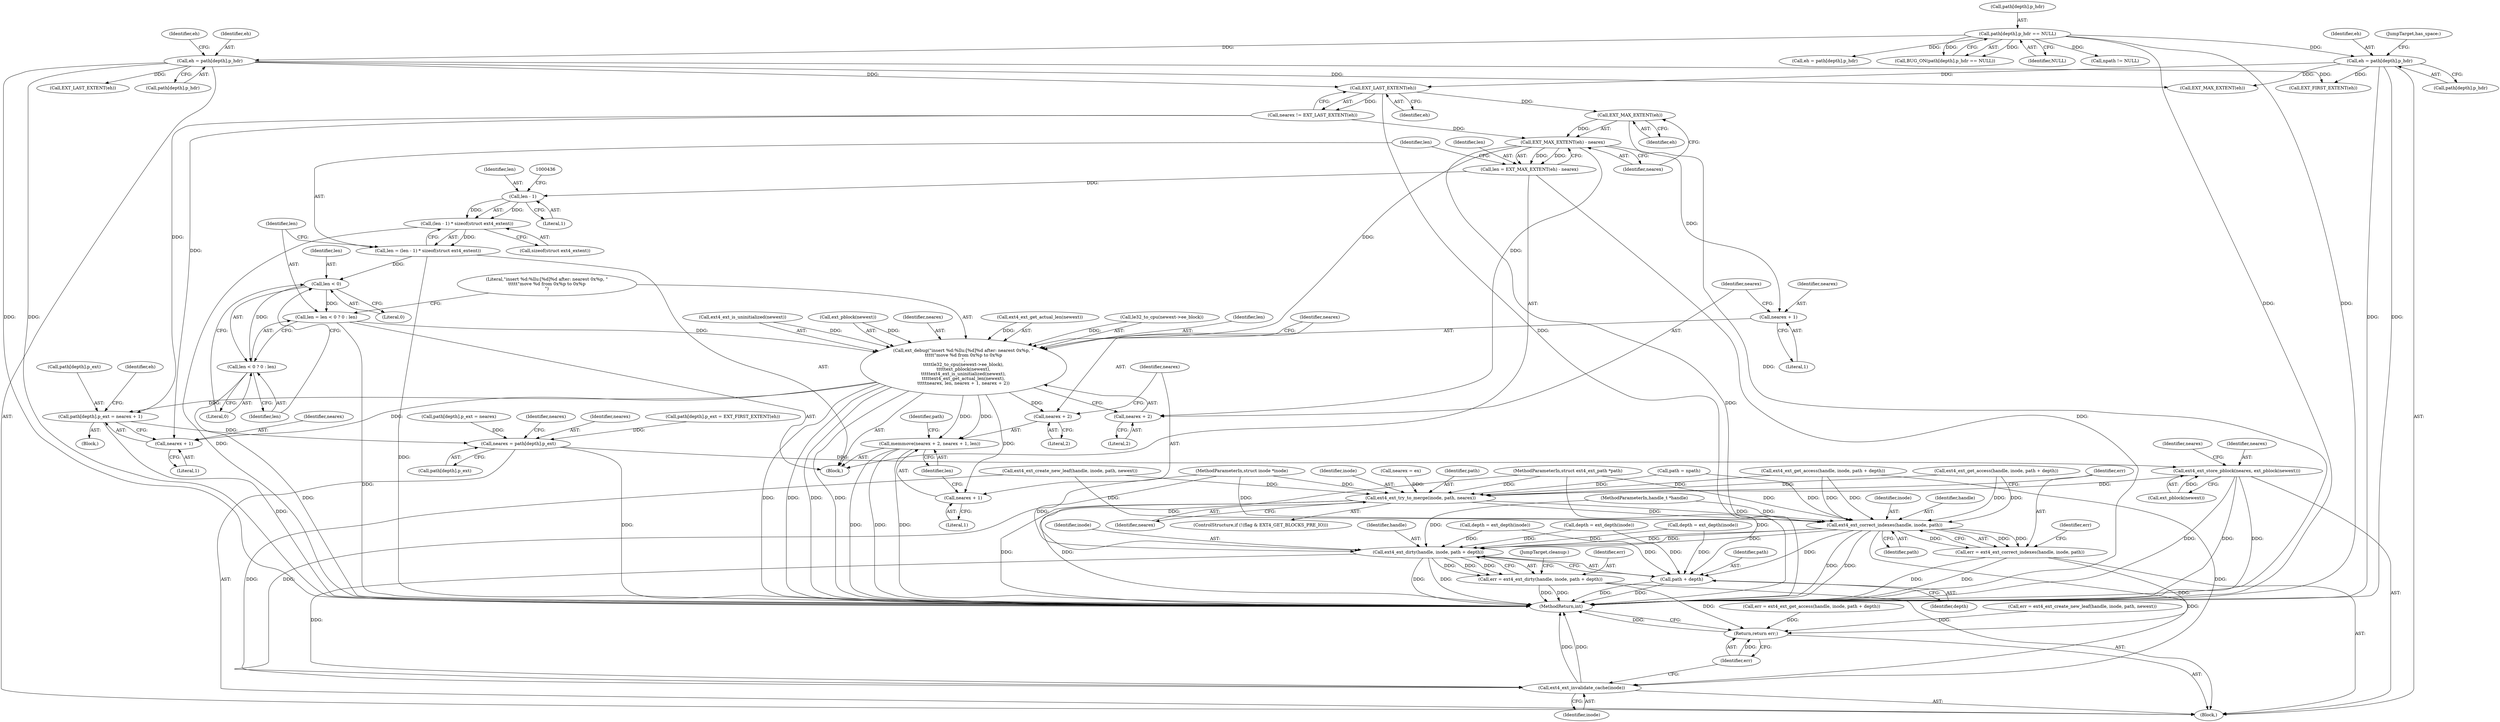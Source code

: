 digraph "0_linux_744692dc059845b2a3022119871846e74d4f6e11_1@pointer" {
"1000426" [label="(Call,EXT_MAX_EXTENT(eh))"];
"1000420" [label="(Call,EXT_LAST_EXTENT(eh))"];
"1000355" [label="(Call,eh = path[depth].p_hdr)"];
"1000150" [label="(Call,path[depth].p_hdr == NULL)"];
"1000234" [label="(Call,eh = path[depth].p_hdr)"];
"1000425" [label="(Call,EXT_MAX_EXTENT(eh) - nearex)"];
"1000423" [label="(Call,len = EXT_MAX_EXTENT(eh) - nearex)"];
"1000432" [label="(Call,len - 1)"];
"1000431" [label="(Call,(len - 1) * sizeof(struct ext4_extent))"];
"1000429" [label="(Call,len = (len - 1) * sizeof(struct ext4_extent))"];
"1000440" [label="(Call,len < 0)"];
"1000437" [label="(Call,len = len < 0 ? 0 : len)"];
"1000445" [label="(Call,ext_debug(\"insert %d:%llu:[%d]%d after: nearest 0x%p, \"\n\t\t\t\t\t\"move %d from 0x%p to 0x%p\n\",\n\t\t\t\t\tle32_to_cpu(newext->ee_block),\n\t\t\t\t\text_pblock(newext),\n\t\t\t\t\text4_ext_is_uninitialized(newext),\n\t\t\t\t\text4_ext_get_actual_len(newext),\n\t\t\t\t\tnearex, len, nearex + 1, nearex + 2))"];
"1000465" [label="(Call,memmove(nearex + 2, nearex + 1, len))"];
"1000466" [label="(Call,nearex + 2)"];
"1000469" [label="(Call,nearex + 1)"];
"1000473" [label="(Call,path[depth].p_ext = nearex + 1)"];
"1000548" [label="(Call,nearex = path[depth].p_ext)"];
"1000562" [label="(Call,ext4_ext_store_pblock(nearex, ext_pblock(newext)))"];
"1000579" [label="(Call,ext4_ext_try_to_merge(inode, path, nearex))"];
"1000585" [label="(Call,ext4_ext_correct_indexes(handle, inode, path))"];
"1000583" [label="(Call,err = ext4_ext_correct_indexes(handle, inode, path))"];
"1000610" [label="(Return,return err;)"];
"1000594" [label="(Call,ext4_ext_dirty(handle, inode, path + depth))"];
"1000592" [label="(Call,err = ext4_ext_dirty(handle, inode, path + depth))"];
"1000608" [label="(Call,ext4_ext_invalidate_cache(inode))"];
"1000597" [label="(Call,path + depth)"];
"1000479" [label="(Call,nearex + 1)"];
"1000439" [label="(Call,len < 0 ? 0 : len)"];
"1000459" [label="(Call,nearex + 1)"];
"1000462" [label="(Call,nearex + 2)"];
"1000230" [label="(Call,depth = ext_depth(inode))"];
"1000439" [label="(Call,len < 0 ? 0 : len)"];
"1000370" [label="(Call,err = ext4_ext_get_access(handle, inode, path + depth))"];
"1000470" [label="(Identifier,nearex)"];
"1000585" [label="(Call,ext4_ext_correct_indexes(handle, inode, path))"];
"1000422" [label="(Block,)"];
"1000437" [label="(Call,len = len < 0 ? 0 : len)"];
"1000608" [label="(Call,ext4_ext_invalidate_cache(inode))"];
"1000428" [label="(Identifier,nearex)"];
"1000466" [label="(Call,nearex + 2)"];
"1000416" [label="(Block,)"];
"1000548" [label="(Call,nearex = path[depth].p_ext)"];
"1000151" [label="(Call,path[depth].p_hdr)"];
"1000545" [label="(Identifier,eh)"];
"1000150" [label="(Call,path[depth].p_hdr == NULL)"];
"1000357" [label="(Call,path[depth].p_hdr)"];
"1000451" [label="(Call,ext_pblock(newext))"];
"1000464" [label="(Literal,2)"];
"1000596" [label="(Identifier,inode)"];
"1000420" [label="(Call,EXT_LAST_EXTENT(eh))"];
"1000425" [label="(Call,EXT_MAX_EXTENT(eh) - nearex)"];
"1000588" [label="(Identifier,path)"];
"1000234" [label="(Call,eh = path[depth].p_hdr)"];
"1000356" [label="(Identifier,eh)"];
"1000236" [label="(Call,path[depth].p_hdr)"];
"1000445" [label="(Call,ext_debug(\"insert %d:%llu:[%d]%d after: nearest 0x%p, \"\n\t\t\t\t\t\"move %d from 0x%p to 0x%p\n\",\n\t\t\t\t\tle32_to_cpu(newext->ee_block),\n\t\t\t\t\text_pblock(newext),\n\t\t\t\t\text4_ext_is_uninitialized(newext),\n\t\t\t\t\text4_ext_get_actual_len(newext),\n\t\t\t\t\tnearex, len, nearex + 1, nearex + 2))"];
"1000460" [label="(Identifier,nearex)"];
"1000421" [label="(Identifier,eh)"];
"1000563" [label="(Identifier,nearex)"];
"1000441" [label="(Identifier,len)"];
"1000362" [label="(JumpTarget,has_space:)"];
"1000473" [label="(Call,path[depth].p_ext = nearex + 1)"];
"1000598" [label="(Identifier,path)"];
"1000584" [label="(Identifier,err)"];
"1000476" [label="(Identifier,path)"];
"1000457" [label="(Identifier,nearex)"];
"1000438" [label="(Identifier,len)"];
"1000443" [label="(Literal,0)"];
"1000188" [label="(Call,ext4_ext_get_access(handle, inode, path + depth))"];
"1000465" [label="(Call,memmove(nearex + 2, nearex + 1, len))"];
"1000469" [label="(Call,nearex + 1)"];
"1000568" [label="(Identifier,nearex)"];
"1000612" [label="(MethodReturn,int)"];
"1000424" [label="(Identifier,len)"];
"1000435" [label="(Call,sizeof(struct ext4_extent))"];
"1000480" [label="(Identifier,nearex)"];
"1000372" [label="(Call,ext4_ext_get_access(handle, inode, path + depth))"];
"1000580" [label="(Identifier,inode)"];
"1000550" [label="(Call,path[depth].p_ext)"];
"1000434" [label="(Literal,1)"];
"1000418" [label="(Call,nearex != EXT_LAST_EXTENT(eh))"];
"1000397" [label="(Call,path[depth].p_ext = EXT_FIRST_EXTENT(eh))"];
"1000592" [label="(Call,err = ext4_ext_dirty(handle, inode, path + depth))"];
"1000455" [label="(Call,ext4_ext_get_actual_len(newext))"];
"1000595" [label="(Identifier,handle)"];
"1000610" [label="(Return,return err;)"];
"1000582" [label="(Identifier,nearex)"];
"1000609" [label="(Identifier,inode)"];
"1000467" [label="(Identifier,nearex)"];
"1000433" [label="(Identifier,len)"];
"1000116" [label="(Block,)"];
"1000535" [label="(Call,path[depth].p_ext = nearex)"];
"1000112" [label="(MethodParameterIn,struct inode *inode)"];
"1000479" [label="(Call,nearex + 1)"];
"1000218" [label="(Call,eh = path[depth].p_hdr)"];
"1000225" [label="(Call,nearex = ex)"];
"1000557" [label="(Identifier,nearex)"];
"1000149" [label="(Call,BUG_ON(path[depth].p_hdr == NULL))"];
"1000351" [label="(Call,depth = ext_depth(inode))"];
"1000474" [label="(Call,path[depth].p_ext)"];
"1000423" [label="(Call,len = EXT_MAX_EXTENT(eh) - nearex)"];
"1000447" [label="(Call,le32_to_cpu(newext->ee_block))"];
"1000597" [label="(Call,path + depth)"];
"1000579" [label="(Call,ext4_ext_try_to_merge(inode, path, nearex))"];
"1000431" [label="(Call,(len - 1) * sizeof(struct ext4_extent))"];
"1000446" [label="(Literal,\"insert %d:%llu:[%d]%d after: nearest 0x%p, \"\n\t\t\t\t\t\"move %d from 0x%p to 0x%p\n\")"];
"1000463" [label="(Identifier,nearex)"];
"1000235" [label="(Identifier,eh)"];
"1000462" [label="(Call,nearex + 2)"];
"1000581" [label="(Identifier,path)"];
"1000327" [label="(Call,path = npath)"];
"1000472" [label="(Identifier,len)"];
"1000586" [label="(Identifier,handle)"];
"1000245" [label="(Identifier,eh)"];
"1000458" [label="(Identifier,len)"];
"1000341" [label="(Call,err = ext4_ext_create_new_leaf(handle, inode, path, newext))"];
"1000442" [label="(Literal,0)"];
"1000481" [label="(Literal,1)"];
"1000113" [label="(MethodParameterIn,struct ext4_ext_path *path)"];
"1000600" [label="(JumpTarget,cleanup:)"];
"1000471" [label="(Literal,1)"];
"1000343" [label="(Call,ext4_ext_create_new_leaf(handle, inode, path, newext))"];
"1000574" [label="(ControlStructure,if (!(flag & EXT4_GET_BLOCKS_PRE_IO)))"];
"1000138" [label="(Call,depth = ext_depth(inode))"];
"1000611" [label="(Identifier,err)"];
"1000594" [label="(Call,ext4_ext_dirty(handle, inode, path + depth))"];
"1000453" [label="(Call,ext4_ext_is_uninitialized(newext))"];
"1000593" [label="(Identifier,err)"];
"1000496" [label="(Call,EXT_MAX_EXTENT(eh))"];
"1000403" [label="(Call,EXT_FIRST_EXTENT(eh))"];
"1000549" [label="(Identifier,nearex)"];
"1000468" [label="(Literal,2)"];
"1000583" [label="(Call,err = ext4_ext_correct_indexes(handle, inode, path))"];
"1000562" [label="(Call,ext4_ext_store_pblock(nearex, ext_pblock(newext)))"];
"1000156" [label="(Identifier,NULL)"];
"1000280" [label="(Call,npath != NULL)"];
"1000590" [label="(Identifier,err)"];
"1000461" [label="(Literal,1)"];
"1000587" [label="(Identifier,inode)"];
"1000444" [label="(Identifier,len)"];
"1000427" [label="(Identifier,eh)"];
"1000599" [label="(Identifier,depth)"];
"1000564" [label="(Call,ext_pblock(newext))"];
"1000254" [label="(Call,EXT_LAST_EXTENT(eh))"];
"1000440" [label="(Call,len < 0)"];
"1000426" [label="(Call,EXT_MAX_EXTENT(eh))"];
"1000111" [label="(MethodParameterIn,handle_t *handle)"];
"1000355" [label="(Call,eh = path[depth].p_hdr)"];
"1000430" [label="(Identifier,len)"];
"1000459" [label="(Call,nearex + 1)"];
"1000432" [label="(Call,len - 1)"];
"1000429" [label="(Call,len = (len - 1) * sizeof(struct ext4_extent))"];
"1000426" -> "1000425"  [label="AST: "];
"1000426" -> "1000427"  [label="CFG: "];
"1000427" -> "1000426"  [label="AST: "];
"1000428" -> "1000426"  [label="CFG: "];
"1000426" -> "1000612"  [label="DDG: "];
"1000426" -> "1000425"  [label="DDG: "];
"1000420" -> "1000426"  [label="DDG: "];
"1000420" -> "1000418"  [label="AST: "];
"1000420" -> "1000421"  [label="CFG: "];
"1000421" -> "1000420"  [label="AST: "];
"1000418" -> "1000420"  [label="CFG: "];
"1000420" -> "1000612"  [label="DDG: "];
"1000420" -> "1000418"  [label="DDG: "];
"1000355" -> "1000420"  [label="DDG: "];
"1000234" -> "1000420"  [label="DDG: "];
"1000355" -> "1000116"  [label="AST: "];
"1000355" -> "1000357"  [label="CFG: "];
"1000356" -> "1000355"  [label="AST: "];
"1000357" -> "1000355"  [label="AST: "];
"1000362" -> "1000355"  [label="CFG: "];
"1000355" -> "1000612"  [label="DDG: "];
"1000355" -> "1000612"  [label="DDG: "];
"1000150" -> "1000355"  [label="DDG: "];
"1000355" -> "1000403"  [label="DDG: "];
"1000355" -> "1000496"  [label="DDG: "];
"1000150" -> "1000149"  [label="AST: "];
"1000150" -> "1000156"  [label="CFG: "];
"1000151" -> "1000150"  [label="AST: "];
"1000156" -> "1000150"  [label="AST: "];
"1000149" -> "1000150"  [label="CFG: "];
"1000150" -> "1000612"  [label="DDG: "];
"1000150" -> "1000612"  [label="DDG: "];
"1000150" -> "1000149"  [label="DDG: "];
"1000150" -> "1000149"  [label="DDG: "];
"1000150" -> "1000218"  [label="DDG: "];
"1000150" -> "1000234"  [label="DDG: "];
"1000150" -> "1000280"  [label="DDG: "];
"1000234" -> "1000116"  [label="AST: "];
"1000234" -> "1000236"  [label="CFG: "];
"1000235" -> "1000234"  [label="AST: "];
"1000236" -> "1000234"  [label="AST: "];
"1000245" -> "1000234"  [label="CFG: "];
"1000234" -> "1000612"  [label="DDG: "];
"1000234" -> "1000612"  [label="DDG: "];
"1000234" -> "1000254"  [label="DDG: "];
"1000234" -> "1000403"  [label="DDG: "];
"1000234" -> "1000496"  [label="DDG: "];
"1000425" -> "1000423"  [label="AST: "];
"1000425" -> "1000428"  [label="CFG: "];
"1000428" -> "1000425"  [label="AST: "];
"1000423" -> "1000425"  [label="CFG: "];
"1000425" -> "1000612"  [label="DDG: "];
"1000425" -> "1000423"  [label="DDG: "];
"1000425" -> "1000423"  [label="DDG: "];
"1000418" -> "1000425"  [label="DDG: "];
"1000425" -> "1000445"  [label="DDG: "];
"1000425" -> "1000459"  [label="DDG: "];
"1000425" -> "1000462"  [label="DDG: "];
"1000423" -> "1000422"  [label="AST: "];
"1000424" -> "1000423"  [label="AST: "];
"1000430" -> "1000423"  [label="CFG: "];
"1000423" -> "1000612"  [label="DDG: "];
"1000423" -> "1000432"  [label="DDG: "];
"1000432" -> "1000431"  [label="AST: "];
"1000432" -> "1000434"  [label="CFG: "];
"1000433" -> "1000432"  [label="AST: "];
"1000434" -> "1000432"  [label="AST: "];
"1000436" -> "1000432"  [label="CFG: "];
"1000432" -> "1000431"  [label="DDG: "];
"1000432" -> "1000431"  [label="DDG: "];
"1000431" -> "1000429"  [label="AST: "];
"1000431" -> "1000435"  [label="CFG: "];
"1000435" -> "1000431"  [label="AST: "];
"1000429" -> "1000431"  [label="CFG: "];
"1000431" -> "1000612"  [label="DDG: "];
"1000431" -> "1000429"  [label="DDG: "];
"1000429" -> "1000422"  [label="AST: "];
"1000430" -> "1000429"  [label="AST: "];
"1000438" -> "1000429"  [label="CFG: "];
"1000429" -> "1000612"  [label="DDG: "];
"1000429" -> "1000440"  [label="DDG: "];
"1000440" -> "1000439"  [label="AST: "];
"1000440" -> "1000442"  [label="CFG: "];
"1000441" -> "1000440"  [label="AST: "];
"1000442" -> "1000440"  [label="AST: "];
"1000443" -> "1000440"  [label="CFG: "];
"1000444" -> "1000440"  [label="CFG: "];
"1000440" -> "1000437"  [label="DDG: "];
"1000440" -> "1000439"  [label="DDG: "];
"1000437" -> "1000422"  [label="AST: "];
"1000437" -> "1000439"  [label="CFG: "];
"1000438" -> "1000437"  [label="AST: "];
"1000439" -> "1000437"  [label="AST: "];
"1000446" -> "1000437"  [label="CFG: "];
"1000437" -> "1000612"  [label="DDG: "];
"1000437" -> "1000445"  [label="DDG: "];
"1000445" -> "1000422"  [label="AST: "];
"1000445" -> "1000462"  [label="CFG: "];
"1000446" -> "1000445"  [label="AST: "];
"1000447" -> "1000445"  [label="AST: "];
"1000451" -> "1000445"  [label="AST: "];
"1000453" -> "1000445"  [label="AST: "];
"1000455" -> "1000445"  [label="AST: "];
"1000457" -> "1000445"  [label="AST: "];
"1000458" -> "1000445"  [label="AST: "];
"1000459" -> "1000445"  [label="AST: "];
"1000462" -> "1000445"  [label="AST: "];
"1000467" -> "1000445"  [label="CFG: "];
"1000445" -> "1000612"  [label="DDG: "];
"1000445" -> "1000612"  [label="DDG: "];
"1000445" -> "1000612"  [label="DDG: "];
"1000445" -> "1000612"  [label="DDG: "];
"1000447" -> "1000445"  [label="DDG: "];
"1000451" -> "1000445"  [label="DDG: "];
"1000453" -> "1000445"  [label="DDG: "];
"1000455" -> "1000445"  [label="DDG: "];
"1000445" -> "1000465"  [label="DDG: "];
"1000445" -> "1000465"  [label="DDG: "];
"1000445" -> "1000466"  [label="DDG: "];
"1000445" -> "1000469"  [label="DDG: "];
"1000445" -> "1000473"  [label="DDG: "];
"1000445" -> "1000479"  [label="DDG: "];
"1000465" -> "1000422"  [label="AST: "];
"1000465" -> "1000472"  [label="CFG: "];
"1000466" -> "1000465"  [label="AST: "];
"1000469" -> "1000465"  [label="AST: "];
"1000472" -> "1000465"  [label="AST: "];
"1000476" -> "1000465"  [label="CFG: "];
"1000465" -> "1000612"  [label="DDG: "];
"1000465" -> "1000612"  [label="DDG: "];
"1000465" -> "1000612"  [label="DDG: "];
"1000466" -> "1000468"  [label="CFG: "];
"1000467" -> "1000466"  [label="AST: "];
"1000468" -> "1000466"  [label="AST: "];
"1000470" -> "1000466"  [label="CFG: "];
"1000469" -> "1000471"  [label="CFG: "];
"1000470" -> "1000469"  [label="AST: "];
"1000471" -> "1000469"  [label="AST: "];
"1000472" -> "1000469"  [label="CFG: "];
"1000473" -> "1000416"  [label="AST: "];
"1000473" -> "1000479"  [label="CFG: "];
"1000474" -> "1000473"  [label="AST: "];
"1000479" -> "1000473"  [label="AST: "];
"1000545" -> "1000473"  [label="CFG: "];
"1000473" -> "1000612"  [label="DDG: "];
"1000418" -> "1000473"  [label="DDG: "];
"1000473" -> "1000548"  [label="DDG: "];
"1000548" -> "1000116"  [label="AST: "];
"1000548" -> "1000550"  [label="CFG: "];
"1000549" -> "1000548"  [label="AST: "];
"1000550" -> "1000548"  [label="AST: "];
"1000557" -> "1000548"  [label="CFG: "];
"1000548" -> "1000612"  [label="DDG: "];
"1000397" -> "1000548"  [label="DDG: "];
"1000535" -> "1000548"  [label="DDG: "];
"1000548" -> "1000562"  [label="DDG: "];
"1000562" -> "1000116"  [label="AST: "];
"1000562" -> "1000564"  [label="CFG: "];
"1000563" -> "1000562"  [label="AST: "];
"1000564" -> "1000562"  [label="AST: "];
"1000568" -> "1000562"  [label="CFG: "];
"1000562" -> "1000612"  [label="DDG: "];
"1000562" -> "1000612"  [label="DDG: "];
"1000562" -> "1000612"  [label="DDG: "];
"1000564" -> "1000562"  [label="DDG: "];
"1000562" -> "1000579"  [label="DDG: "];
"1000579" -> "1000574"  [label="AST: "];
"1000579" -> "1000582"  [label="CFG: "];
"1000580" -> "1000579"  [label="AST: "];
"1000581" -> "1000579"  [label="AST: "];
"1000582" -> "1000579"  [label="AST: "];
"1000584" -> "1000579"  [label="CFG: "];
"1000579" -> "1000612"  [label="DDG: "];
"1000579" -> "1000612"  [label="DDG: "];
"1000188" -> "1000579"  [label="DDG: "];
"1000372" -> "1000579"  [label="DDG: "];
"1000112" -> "1000579"  [label="DDG: "];
"1000113" -> "1000579"  [label="DDG: "];
"1000327" -> "1000579"  [label="DDG: "];
"1000343" -> "1000579"  [label="DDG: "];
"1000225" -> "1000579"  [label="DDG: "];
"1000579" -> "1000585"  [label="DDG: "];
"1000579" -> "1000585"  [label="DDG: "];
"1000585" -> "1000583"  [label="AST: "];
"1000585" -> "1000588"  [label="CFG: "];
"1000586" -> "1000585"  [label="AST: "];
"1000587" -> "1000585"  [label="AST: "];
"1000588" -> "1000585"  [label="AST: "];
"1000583" -> "1000585"  [label="CFG: "];
"1000585" -> "1000612"  [label="DDG: "];
"1000585" -> "1000612"  [label="DDG: "];
"1000585" -> "1000583"  [label="DDG: "];
"1000585" -> "1000583"  [label="DDG: "];
"1000585" -> "1000583"  [label="DDG: "];
"1000188" -> "1000585"  [label="DDG: "];
"1000188" -> "1000585"  [label="DDG: "];
"1000372" -> "1000585"  [label="DDG: "];
"1000372" -> "1000585"  [label="DDG: "];
"1000111" -> "1000585"  [label="DDG: "];
"1000112" -> "1000585"  [label="DDG: "];
"1000113" -> "1000585"  [label="DDG: "];
"1000327" -> "1000585"  [label="DDG: "];
"1000343" -> "1000585"  [label="DDG: "];
"1000585" -> "1000594"  [label="DDG: "];
"1000585" -> "1000594"  [label="DDG: "];
"1000585" -> "1000594"  [label="DDG: "];
"1000585" -> "1000597"  [label="DDG: "];
"1000585" -> "1000608"  [label="DDG: "];
"1000583" -> "1000116"  [label="AST: "];
"1000584" -> "1000583"  [label="AST: "];
"1000590" -> "1000583"  [label="CFG: "];
"1000583" -> "1000612"  [label="DDG: "];
"1000583" -> "1000612"  [label="DDG: "];
"1000583" -> "1000610"  [label="DDG: "];
"1000610" -> "1000116"  [label="AST: "];
"1000610" -> "1000611"  [label="CFG: "];
"1000611" -> "1000610"  [label="AST: "];
"1000612" -> "1000610"  [label="CFG: "];
"1000610" -> "1000612"  [label="DDG: "];
"1000611" -> "1000610"  [label="DDG: "];
"1000341" -> "1000610"  [label="DDG: "];
"1000592" -> "1000610"  [label="DDG: "];
"1000370" -> "1000610"  [label="DDG: "];
"1000594" -> "1000592"  [label="AST: "];
"1000594" -> "1000597"  [label="CFG: "];
"1000595" -> "1000594"  [label="AST: "];
"1000596" -> "1000594"  [label="AST: "];
"1000597" -> "1000594"  [label="AST: "];
"1000592" -> "1000594"  [label="CFG: "];
"1000594" -> "1000612"  [label="DDG: "];
"1000594" -> "1000612"  [label="DDG: "];
"1000594" -> "1000592"  [label="DDG: "];
"1000594" -> "1000592"  [label="DDG: "];
"1000594" -> "1000592"  [label="DDG: "];
"1000111" -> "1000594"  [label="DDG: "];
"1000112" -> "1000594"  [label="DDG: "];
"1000113" -> "1000594"  [label="DDG: "];
"1000230" -> "1000594"  [label="DDG: "];
"1000351" -> "1000594"  [label="DDG: "];
"1000138" -> "1000594"  [label="DDG: "];
"1000594" -> "1000608"  [label="DDG: "];
"1000592" -> "1000116"  [label="AST: "];
"1000593" -> "1000592"  [label="AST: "];
"1000600" -> "1000592"  [label="CFG: "];
"1000592" -> "1000612"  [label="DDG: "];
"1000592" -> "1000612"  [label="DDG: "];
"1000608" -> "1000116"  [label="AST: "];
"1000608" -> "1000609"  [label="CFG: "];
"1000609" -> "1000608"  [label="AST: "];
"1000611" -> "1000608"  [label="CFG: "];
"1000608" -> "1000612"  [label="DDG: "];
"1000608" -> "1000612"  [label="DDG: "];
"1000372" -> "1000608"  [label="DDG: "];
"1000343" -> "1000608"  [label="DDG: "];
"1000112" -> "1000608"  [label="DDG: "];
"1000597" -> "1000599"  [label="CFG: "];
"1000598" -> "1000597"  [label="AST: "];
"1000599" -> "1000597"  [label="AST: "];
"1000597" -> "1000612"  [label="DDG: "];
"1000597" -> "1000612"  [label="DDG: "];
"1000113" -> "1000597"  [label="DDG: "];
"1000230" -> "1000597"  [label="DDG: "];
"1000351" -> "1000597"  [label="DDG: "];
"1000138" -> "1000597"  [label="DDG: "];
"1000479" -> "1000481"  [label="CFG: "];
"1000480" -> "1000479"  [label="AST: "];
"1000481" -> "1000479"  [label="AST: "];
"1000418" -> "1000479"  [label="DDG: "];
"1000439" -> "1000443"  [label="CFG: "];
"1000439" -> "1000444"  [label="CFG: "];
"1000443" -> "1000439"  [label="AST: "];
"1000444" -> "1000439"  [label="AST: "];
"1000439" -> "1000612"  [label="DDG: "];
"1000459" -> "1000461"  [label="CFG: "];
"1000460" -> "1000459"  [label="AST: "];
"1000461" -> "1000459"  [label="AST: "];
"1000463" -> "1000459"  [label="CFG: "];
"1000462" -> "1000464"  [label="CFG: "];
"1000463" -> "1000462"  [label="AST: "];
"1000464" -> "1000462"  [label="AST: "];
}
